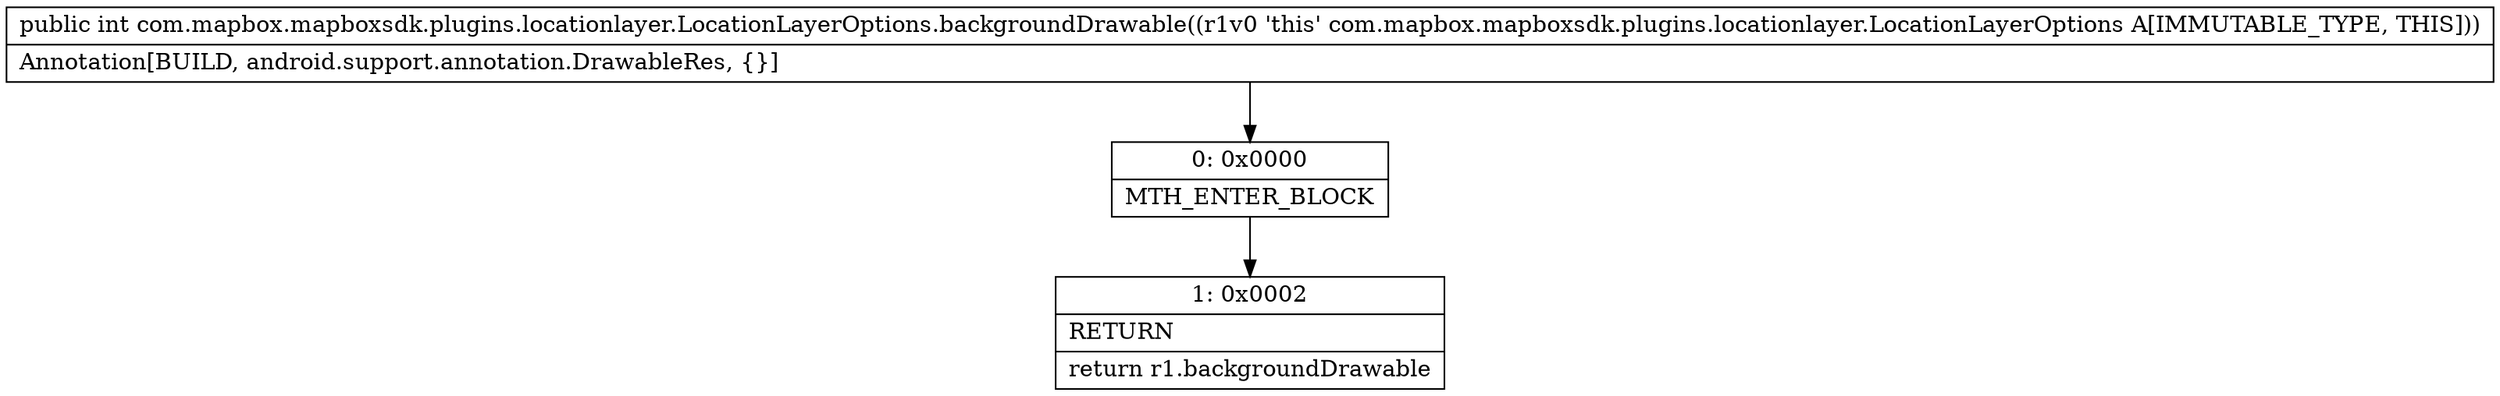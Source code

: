 digraph "CFG forcom.mapbox.mapboxsdk.plugins.locationlayer.LocationLayerOptions.backgroundDrawable()I" {
Node_0 [shape=record,label="{0\:\ 0x0000|MTH_ENTER_BLOCK\l}"];
Node_1 [shape=record,label="{1\:\ 0x0002|RETURN\l|return r1.backgroundDrawable\l}"];
MethodNode[shape=record,label="{public int com.mapbox.mapboxsdk.plugins.locationlayer.LocationLayerOptions.backgroundDrawable((r1v0 'this' com.mapbox.mapboxsdk.plugins.locationlayer.LocationLayerOptions A[IMMUTABLE_TYPE, THIS]))  | Annotation[BUILD, android.support.annotation.DrawableRes, \{\}]\l}"];
MethodNode -> Node_0;
Node_0 -> Node_1;
}

